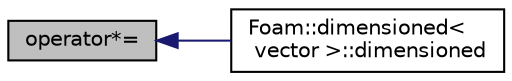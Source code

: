 digraph "operator*="
{
  bgcolor="transparent";
  edge [fontname="Helvetica",fontsize="10",labelfontname="Helvetica",labelfontsize="10"];
  node [fontname="Helvetica",fontsize="10",shape=record];
  rankdir="LR";
  Node1 [label="operator*=",height=0.2,width=0.4,color="black", fillcolor="grey75", style="filled", fontcolor="black"];
  Node1 -> Node2 [dir="back",color="midnightblue",fontsize="10",style="solid",fontname="Helvetica"];
  Node2 [label="Foam::dimensioned\<\l vector \>::dimensioned",height=0.2,width=0.4,color="black",URL="$a00532.html#a97d65bea54a56a86a6ee89c657ffd9cf",tooltip="Construct given a value (creates dimensionless value). "];
}
